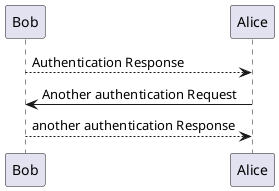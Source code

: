 @startuml

Bob --> Alice: Authentication Response

Alice -> Bob: Another authentication Request
Alice <-- Bob: another authentication Response
@enduml